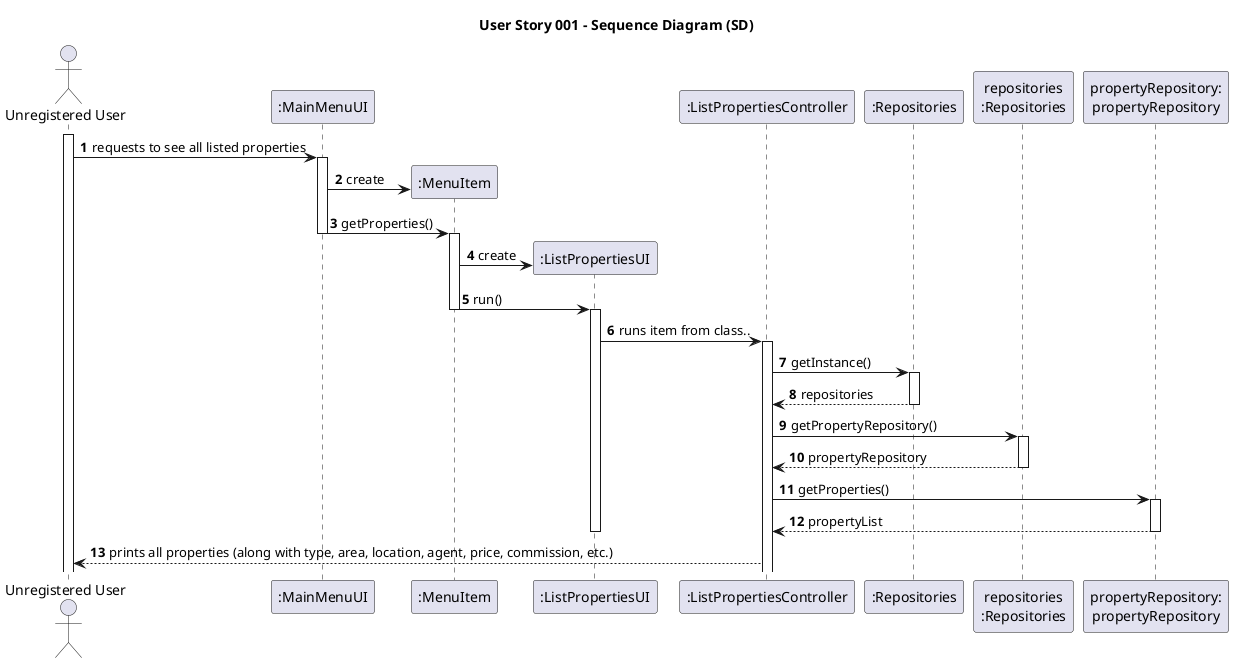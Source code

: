 @startuml
skinparam packageStyle rectangle
skinparam shadowing false

title User Story 001 - Sequence Diagram (SD)

autonumber

actor "Unregistered User" as User
participant ":MainMenuUI" as MainUI
participant ":MenuItem" as Menu
participant ":ListPropertiesUI" as ListUI
participant ":ListPropertiesController" as CTRL
participant ":Repositories" as RepositorySingleton
participant "repositories\n:Repositories" as PLAT
participant "propertyRepository:\npropertyRepository" as PropertyRepository



activate User

    User -> MainUI : requests to see all listed properties
    activate MainUI

    MainUI -> Menu** : create
    MainUI -> Menu : getProperties()
    deactivate MainUI
    activate Menu

    Menu -> ListUI** : create
    Menu -> ListUI : run()
    deactivate Menu
    activate ListUI

    ListUI -> CTRL : runs item from class..

    activate CTRL

    CTRL -> RepositorySingleton : getInstance()
    activate RepositorySingleton

    RepositorySingleton --> CTRL : repositories
    deactivate RepositorySingleton

    CTRL -> PLAT : getPropertyRepository()
    activate PLAT

    PLAT --> CTRL : propertyRepository
    deactivate PLAT

    CTRL -> PropertyRepository : getProperties()
    activate PropertyRepository

    PropertyRepository --> CTRL : propertyList
    deactivate PropertyRepository
    deactivate ListUI

    CTRL --> User : prints all properties (along with type, area, location, agent, price, commission, etc.)
    deactivate MainUI



@enduml